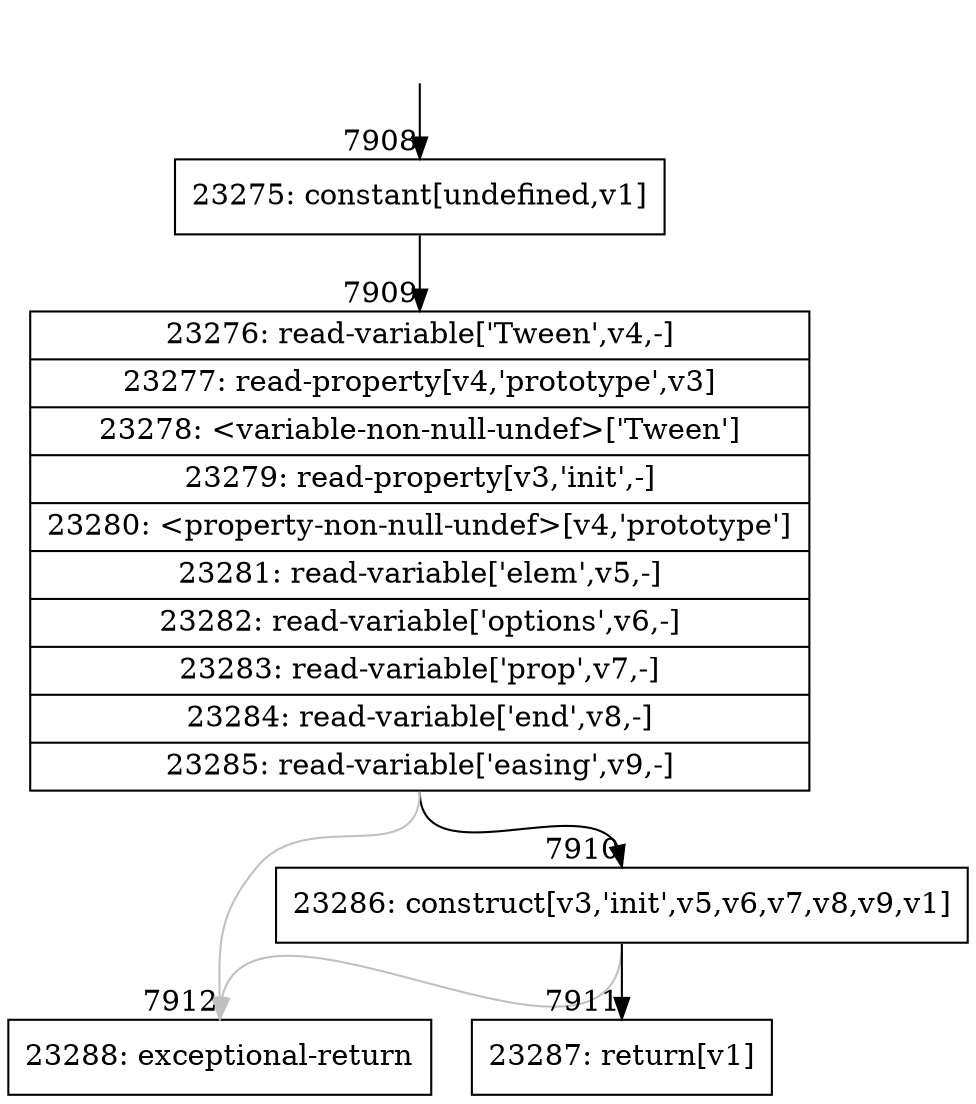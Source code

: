 digraph {
rankdir="TD"
BB_entry505[shape=none,label=""];
BB_entry505 -> BB7908 [tailport=s, headport=n, headlabel="    7908"]
BB7908 [shape=record label="{23275: constant[undefined,v1]}" ] 
BB7908 -> BB7909 [tailport=s, headport=n, headlabel="      7909"]
BB7909 [shape=record label="{23276: read-variable['Tween',v4,-]|23277: read-property[v4,'prototype',v3]|23278: \<variable-non-null-undef\>['Tween']|23279: read-property[v3,'init',-]|23280: \<property-non-null-undef\>[v4,'prototype']|23281: read-variable['elem',v5,-]|23282: read-variable['options',v6,-]|23283: read-variable['prop',v7,-]|23284: read-variable['end',v8,-]|23285: read-variable['easing',v9,-]}" ] 
BB7909 -> BB7910 [tailport=s, headport=n, headlabel="      7910"]
BB7909 -> BB7912 [tailport=s, headport=n, color=gray, headlabel="      7912"]
BB7910 [shape=record label="{23286: construct[v3,'init',v5,v6,v7,v8,v9,v1]}" ] 
BB7910 -> BB7911 [tailport=s, headport=n, headlabel="      7911"]
BB7910 -> BB7912 [tailport=s, headport=n, color=gray]
BB7911 [shape=record label="{23287: return[v1]}" ] 
BB7912 [shape=record label="{23288: exceptional-return}" ] 
}
